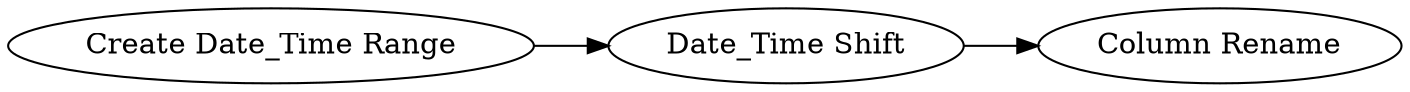 digraph {
	2 -> 3
	1 -> 2
	1 [label="Create Date_Time Range"]
	3 [label="Column Rename"]
	2 [label="Date_Time Shift"]
	rankdir=LR
}
